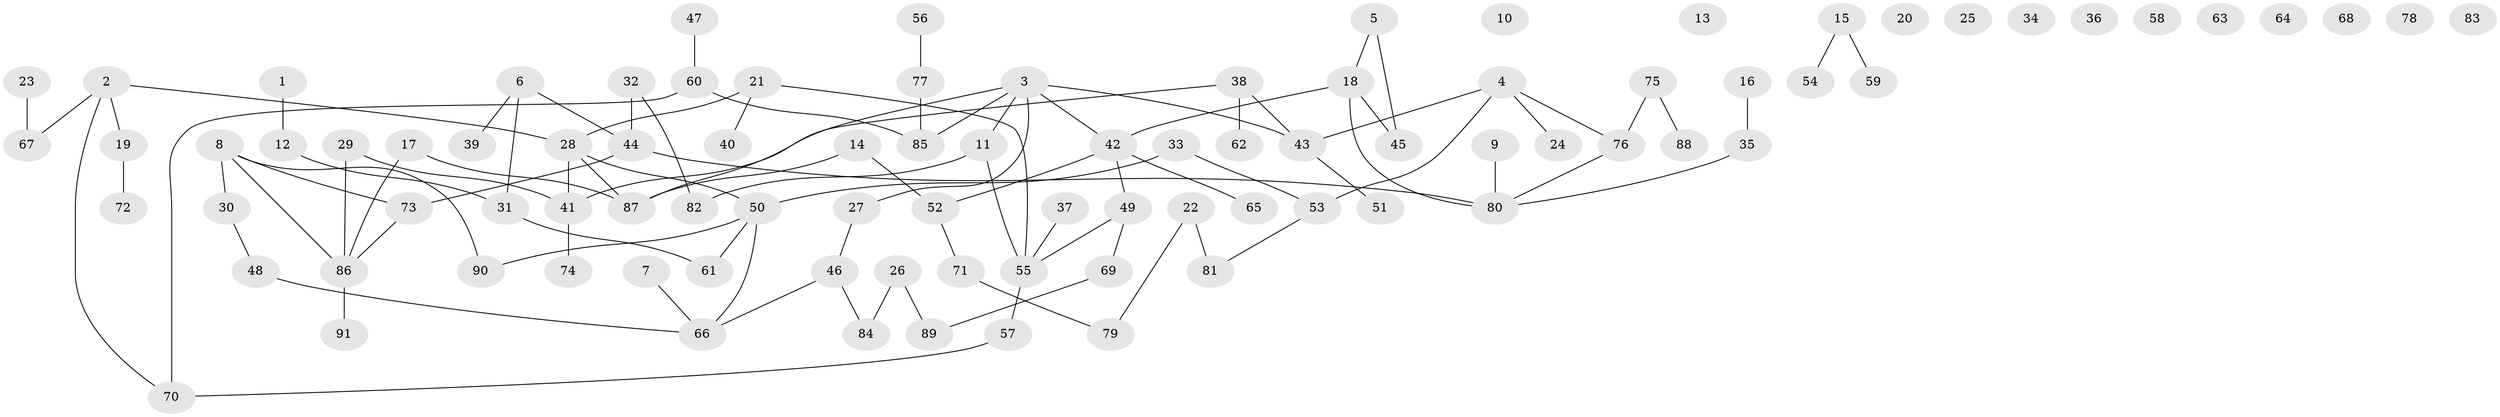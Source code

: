 // Generated by graph-tools (version 1.1) at 2025/25/03/09/25 03:25:23]
// undirected, 91 vertices, 96 edges
graph export_dot {
graph [start="1"]
  node [color=gray90,style=filled];
  1;
  2;
  3;
  4;
  5;
  6;
  7;
  8;
  9;
  10;
  11;
  12;
  13;
  14;
  15;
  16;
  17;
  18;
  19;
  20;
  21;
  22;
  23;
  24;
  25;
  26;
  27;
  28;
  29;
  30;
  31;
  32;
  33;
  34;
  35;
  36;
  37;
  38;
  39;
  40;
  41;
  42;
  43;
  44;
  45;
  46;
  47;
  48;
  49;
  50;
  51;
  52;
  53;
  54;
  55;
  56;
  57;
  58;
  59;
  60;
  61;
  62;
  63;
  64;
  65;
  66;
  67;
  68;
  69;
  70;
  71;
  72;
  73;
  74;
  75;
  76;
  77;
  78;
  79;
  80;
  81;
  82;
  83;
  84;
  85;
  86;
  87;
  88;
  89;
  90;
  91;
  1 -- 12;
  2 -- 19;
  2 -- 28;
  2 -- 67;
  2 -- 70;
  3 -- 11;
  3 -- 27;
  3 -- 42;
  3 -- 43;
  3 -- 85;
  3 -- 87;
  4 -- 24;
  4 -- 43;
  4 -- 53;
  4 -- 76;
  5 -- 18;
  5 -- 45;
  6 -- 31;
  6 -- 39;
  6 -- 44;
  7 -- 66;
  8 -- 30;
  8 -- 73;
  8 -- 86;
  8 -- 90;
  9 -- 80;
  11 -- 55;
  11 -- 82;
  12 -- 31;
  14 -- 52;
  14 -- 87;
  15 -- 54;
  15 -- 59;
  16 -- 35;
  17 -- 86;
  17 -- 87;
  18 -- 42;
  18 -- 45;
  18 -- 80;
  19 -- 72;
  21 -- 28;
  21 -- 40;
  21 -- 55;
  22 -- 79;
  22 -- 81;
  23 -- 67;
  26 -- 84;
  26 -- 89;
  27 -- 46;
  28 -- 41;
  28 -- 50;
  28 -- 87;
  29 -- 41;
  29 -- 86;
  30 -- 48;
  31 -- 61;
  32 -- 44;
  32 -- 82;
  33 -- 50;
  33 -- 53;
  35 -- 80;
  37 -- 55;
  38 -- 41;
  38 -- 43;
  38 -- 62;
  41 -- 74;
  42 -- 49;
  42 -- 52;
  42 -- 65;
  43 -- 51;
  44 -- 73;
  44 -- 80;
  46 -- 66;
  46 -- 84;
  47 -- 60;
  48 -- 66;
  49 -- 55;
  49 -- 69;
  50 -- 61;
  50 -- 66;
  50 -- 90;
  52 -- 71;
  53 -- 81;
  55 -- 57;
  56 -- 77;
  57 -- 70;
  60 -- 70;
  60 -- 85;
  69 -- 89;
  71 -- 79;
  73 -- 86;
  75 -- 76;
  75 -- 88;
  76 -- 80;
  77 -- 85;
  86 -- 91;
}
